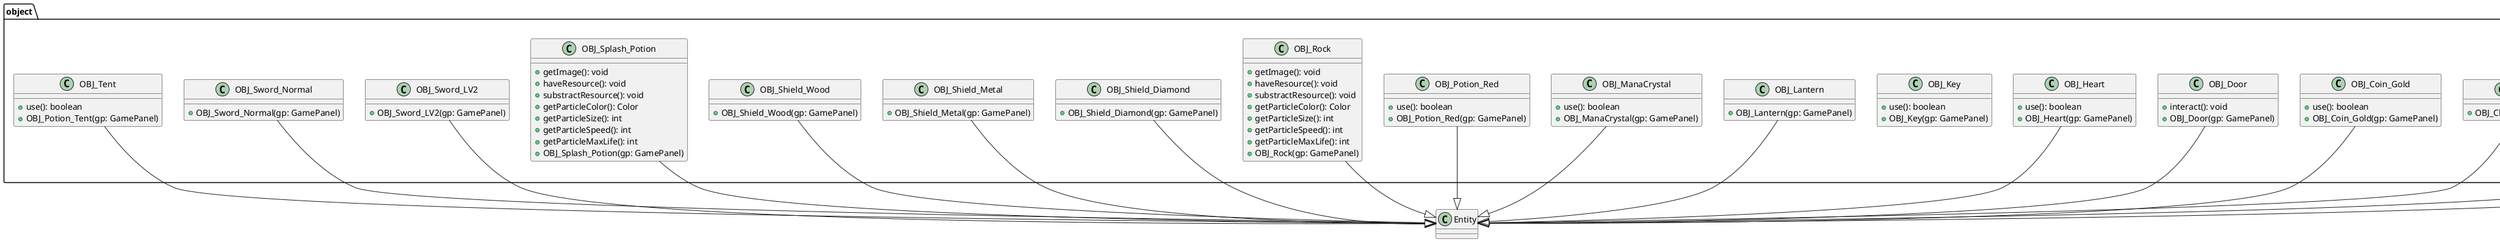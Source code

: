 @startuml object

package object {
    class SuperObject {
        + image: BufferedImage
        + name: String
        + collision: boolean
        + worldX: int
        + worldY: int
        + solidArea: Rectangle
        + solidAreaDefaultX: int
        + solidAreaDefaultY: int
        + uTool: UtilityTool
        + draw(g2: Graphics2D, gp: GamePanel): void
    }

    class OBJ_Axe {
        + OBJ_Axe(gp: GamePanel)
    }
 
    class OBJ_Boots {
        + OBJ_Boots(gp: GamePanel)
    }

    class OBJ_Chest {
        + OBJ_Chest(gp: GamePanel)
    }

     class OBJ_Coin_Gold {
        + use(): boolean
        + OBJ_Coin_Gold(gp: GamePanel)
    }

    class OBJ_Door {
        + interact(): void
        + OBJ_Door(gp: GamePanel)
    }

    class OBJ_Heart {
        + use(): boolean
        + OBJ_Heart(gp: GamePanel)
    }

    class OBJ_Key {
        + use(): boolean 
        + OBJ_Key(gp: GamePanel)     
    }

    class OBJ_Lantern {
        + OBJ_Lantern(gp: GamePanel)
    }

    class OBJ_ManaCrystal {
        + use(): boolean 
        + OBJ_ManaCrystal(gp: GamePanel)    
    }

    class OBJ_Potion_Red {
        + use(): boolean
        + OBJ_Potion_Red(gp: GamePanel)
    }

    class OBJ_Rock {
        + getImage(): void
        + haveResource(): void
        + substractResource(): void
        + getParticleColor(): Color
        + getParticleSize(): int
        + getParticleSpeed(): int
        + getParticleMaxLife(): int
        + OBJ_Rock(gp: GamePanel)
    }

    class OBJ_Shield_Diamond {
        + OBJ_Shield_Diamond(gp: GamePanel)
    }

    class OBJ_Shield_Metal {
        + OBJ_Shield_Metal(gp: GamePanel)
    }

    class OBJ_Shield_Wood {
        + OBJ_Shield_Wood(gp: GamePanel)
    }

    class OBJ_Splash_Potion {
        + getImage(): void
        + haveResource(): void
        + substractResource(): void
        + getParticleColor(): Color
        + getParticleSize(): int
        + getParticleSpeed(): int
        + getParticleMaxLife(): int
        + OBJ_Splash_Potion(gp: GamePanel)
    }

    class OBJ_Sword_LV2 {
        + OBJ_Sword_LV2(gp: GamePanel)
    }

    class OBJ_Sword_Normal {
        + OBJ_Sword_Normal(gp: GamePanel)
    }

    class OBJ_Tent {
        + use(): boolean
        + OBJ_Potion_Tent(gp: GamePanel)
    }    
}

OBJ_Axe --|> Entity
OBJ_Boots --|> Entity
OBJ_Chest --|> Entity
OBJ_Coin_Gold --|> Entity
OBJ_Door --|> Entity
OBJ_Heart --|> Entity
OBJ_Lantern --|> Entity
OBJ_ManaCrystal --|> Entity
OBJ_Potion_Red --|> Entity
OBJ_Rock --|> Entity
OBJ_Shield_Diamond --|> Entity
OBJ_Shield_Metal --|> Entity
OBJ_Shield_Wood --|> Entity
OBJ_Splash_Potion --|> Entity
OBJ_Sword_LV2 --|> Entity
OBJ_Sword_Normal --|> Entity
OBJ_Tent --|> Entity

@enduml
